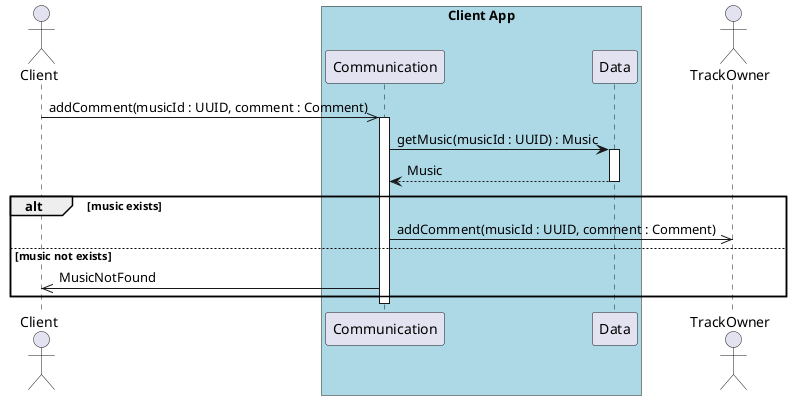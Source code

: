 @startuml 4.2. User add a comment to a music (server)

actor Client as client

box "Client App" #LightBlue
    participant Communication as com
    participant Data as data
end box

actor TrackOwner as owner

client ->> com : addComment(musicId : UUID, comment : Comment)

activate com

com -> data++ : getMusic(musicId : UUID) : Music
return Music

alt music exists
    com ->> owner : addComment(musicId : UUID, comment : Comment)
else music not exists
    com ->> client : MusicNotFound
end

deactivate com

@enduml